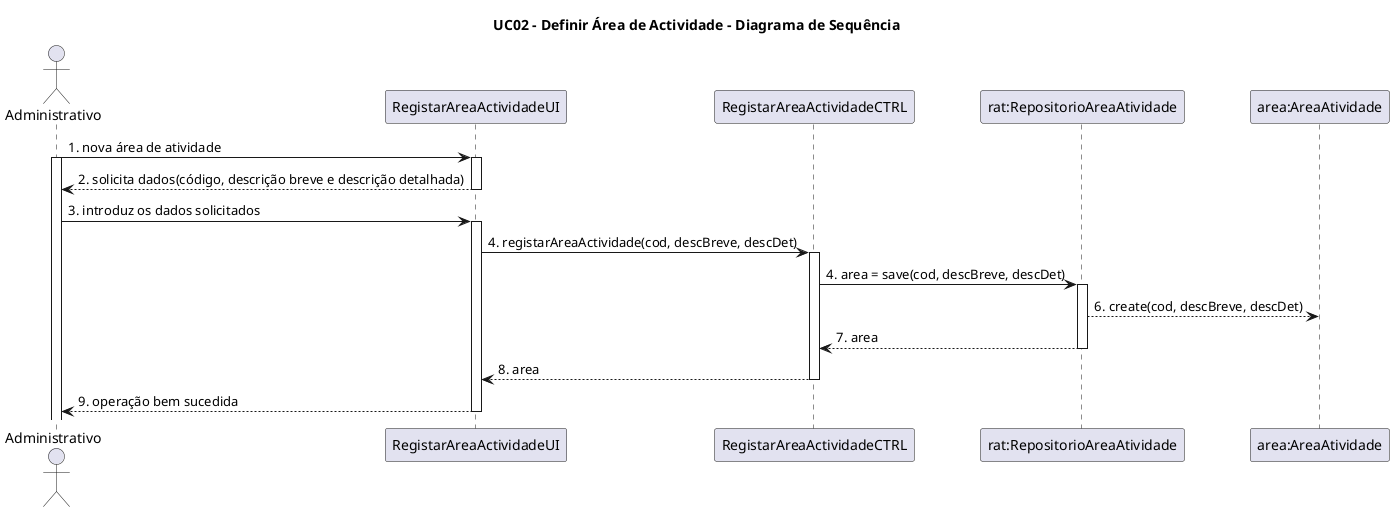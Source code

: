 @startuml
title UC02 - Definir Área de Actividade - Diagrama de Sequência

actor Administrativo
participant Administrativo
participant RegistarAreaActividadeUI
participant RegistarAreaActividadeCTRL
participant "rat:RepositorioAreaAtividade" as RepositorioAreaAtividade
participant "area:AreaAtividade" as AreaAtividade

Administrativo -> RegistarAreaActividadeUI: 1. nova área de atividade
activate Administrativo
activate RegistarAreaActividadeUI
RegistarAreaActividadeUI --> Administrativo: 2. solicita dados(código, descrição breve e descrição detalhada)
deactivate RegistarAreaActividadeUI
Administrativo -> RegistarAreaActividadeUI: 3. introduz os dados solicitados
activate RegistarAreaActividadeUI
RegistarAreaActividadeUI -> RegistarAreaActividadeCTRL: 4. registarAreaActividade(cod, descBreve, descDet)
activate RegistarAreaActividadeCTRL
RegistarAreaActividadeCTRL -> RepositorioAreaAtividade: 4. area = save(cod, descBreve, descDet)
activate RepositorioAreaAtividade
RepositorioAreaAtividade --> AreaAtividade: 6. create(cod, descBreve, descDet)
RepositorioAreaAtividade --> RegistarAreaActividadeCTRL: 7. area
deactivate RepositorioAreaAtividade
RegistarAreaActividadeCTRL --> RegistarAreaActividadeUI: 8. area
deactivate RegistarAreaActividadeCTRL
RegistarAreaActividadeUI --> Administrativo: 9. operação bem sucedida
deactivate RegistarAreaActividadeUI

@enduml